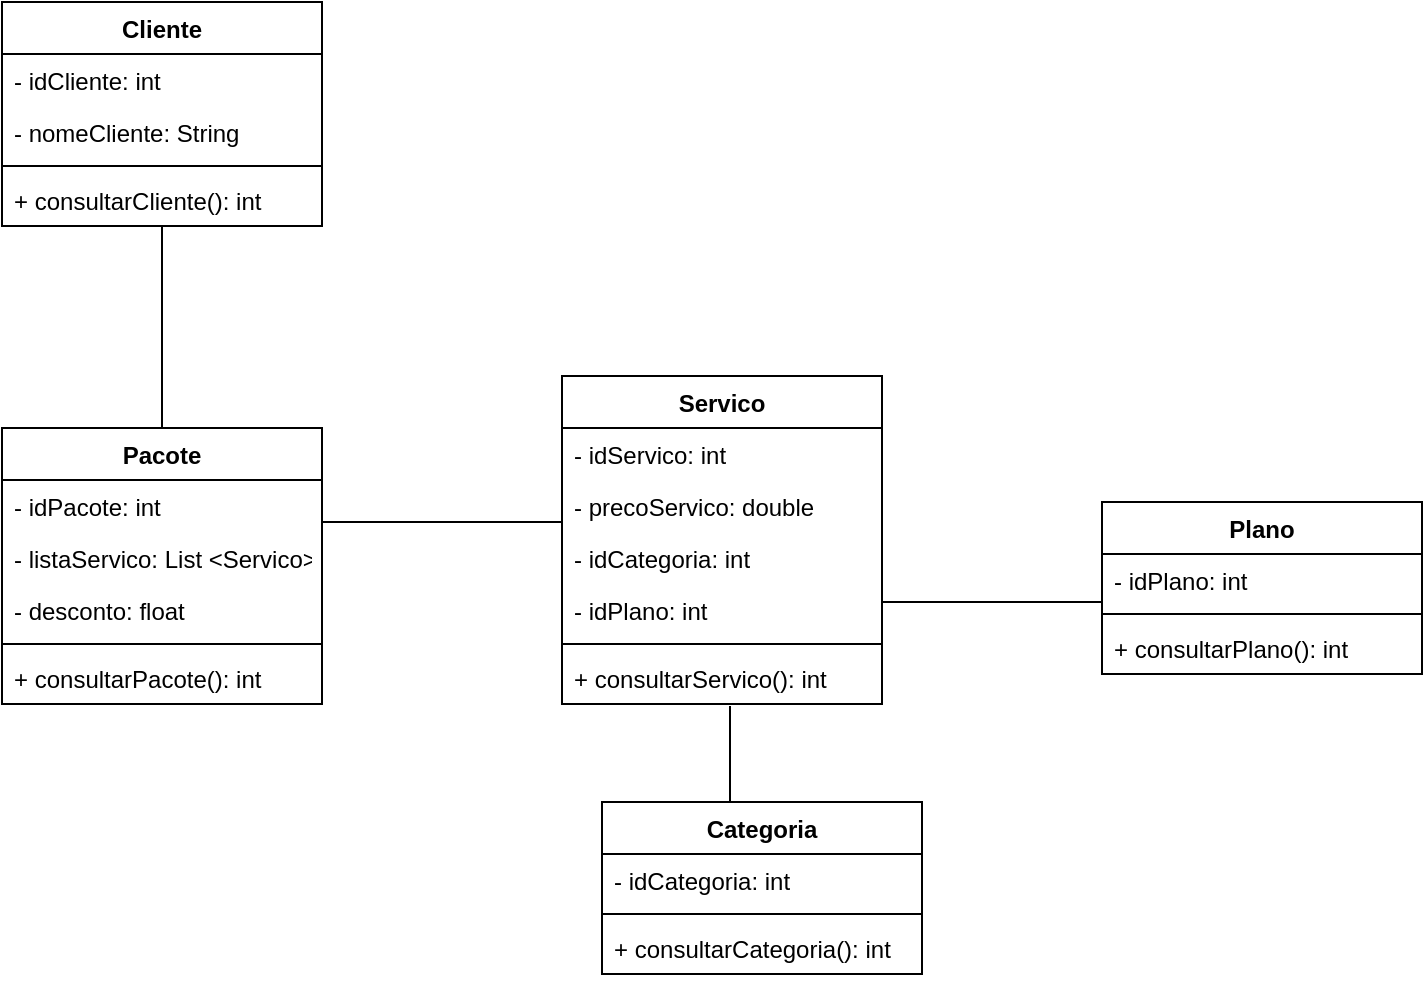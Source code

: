 <mxfile version="18.0.1" type="device"><diagram id="zneh546-bQJ7v0ZKq4Ch" name="Page-1"><mxGraphModel dx="868" dy="460" grid="1" gridSize="10" guides="1" tooltips="1" connect="1" arrows="1" fold="1" page="1" pageScale="1" pageWidth="827" pageHeight="1169" math="0" shadow="0"><root><mxCell id="0"/><mxCell id="1" parent="0"/><mxCell id="E9_sAJGSgpdSHwTpFQok-1" value="Cliente" style="swimlane;fontStyle=1;align=center;verticalAlign=top;childLayout=stackLayout;horizontal=1;startSize=26;horizontalStack=0;resizeParent=1;resizeParentMax=0;resizeLast=0;collapsible=1;marginBottom=0;" parent="1" vertex="1"><mxGeometry x="80" y="20" width="160" height="112" as="geometry"/></mxCell><mxCell id="E9_sAJGSgpdSHwTpFQok-2" value="- idCliente: int" style="text;strokeColor=none;fillColor=none;align=left;verticalAlign=top;spacingLeft=4;spacingRight=4;overflow=hidden;rotatable=0;points=[[0,0.5],[1,0.5]];portConstraint=eastwest;" parent="E9_sAJGSgpdSHwTpFQok-1" vertex="1"><mxGeometry y="26" width="160" height="26" as="geometry"/></mxCell><mxCell id="E9_sAJGSgpdSHwTpFQok-21" value="- nomeCliente: String" style="text;strokeColor=none;fillColor=none;align=left;verticalAlign=top;spacingLeft=4;spacingRight=4;overflow=hidden;rotatable=0;points=[[0,0.5],[1,0.5]];portConstraint=eastwest;" parent="E9_sAJGSgpdSHwTpFQok-1" vertex="1"><mxGeometry y="52" width="160" height="26" as="geometry"/></mxCell><mxCell id="E9_sAJGSgpdSHwTpFQok-3" value="" style="line;strokeWidth=1;fillColor=none;align=left;verticalAlign=middle;spacingTop=-1;spacingLeft=3;spacingRight=3;rotatable=0;labelPosition=right;points=[];portConstraint=eastwest;" parent="E9_sAJGSgpdSHwTpFQok-1" vertex="1"><mxGeometry y="78" width="160" height="8" as="geometry"/></mxCell><mxCell id="E9_sAJGSgpdSHwTpFQok-4" value="+ consultarCliente(): int" style="text;strokeColor=none;fillColor=none;align=left;verticalAlign=top;spacingLeft=4;spacingRight=4;overflow=hidden;rotatable=0;points=[[0,0.5],[1,0.5]];portConstraint=eastwest;" parent="E9_sAJGSgpdSHwTpFQok-1" vertex="1"><mxGeometry y="86" width="160" height="26" as="geometry"/></mxCell><mxCell id="E9_sAJGSgpdSHwTpFQok-5" value="Pacote&#10;" style="swimlane;fontStyle=1;align=center;verticalAlign=top;childLayout=stackLayout;horizontal=1;startSize=26;horizontalStack=0;resizeParent=1;resizeParentMax=0;resizeLast=0;collapsible=1;marginBottom=0;" parent="1" vertex="1"><mxGeometry x="80" y="233" width="160" height="138" as="geometry"/></mxCell><mxCell id="E9_sAJGSgpdSHwTpFQok-28" value="- idPacote: int" style="text;strokeColor=none;fillColor=none;align=left;verticalAlign=top;spacingLeft=4;spacingRight=4;overflow=hidden;rotatable=0;points=[[0,0.5],[1,0.5]];portConstraint=eastwest;" parent="E9_sAJGSgpdSHwTpFQok-5" vertex="1"><mxGeometry y="26" width="160" height="26" as="geometry"/></mxCell><mxCell id="E9_sAJGSgpdSHwTpFQok-29" value="- listaServico: List &lt;Servico&gt;" style="text;strokeColor=none;fillColor=none;align=left;verticalAlign=top;spacingLeft=4;spacingRight=4;overflow=hidden;rotatable=0;points=[[0,0.5],[1,0.5]];portConstraint=eastwest;" parent="E9_sAJGSgpdSHwTpFQok-5" vertex="1"><mxGeometry y="52" width="160" height="26" as="geometry"/></mxCell><mxCell id="E9_sAJGSgpdSHwTpFQok-30" value="- desconto: float" style="text;strokeColor=none;fillColor=none;align=left;verticalAlign=top;spacingLeft=4;spacingRight=4;overflow=hidden;rotatable=0;points=[[0,0.5],[1,0.5]];portConstraint=eastwest;" parent="E9_sAJGSgpdSHwTpFQok-5" vertex="1"><mxGeometry y="78" width="160" height="26" as="geometry"/></mxCell><mxCell id="E9_sAJGSgpdSHwTpFQok-7" value="" style="line;strokeWidth=1;fillColor=none;align=left;verticalAlign=middle;spacingTop=-1;spacingLeft=3;spacingRight=3;rotatable=0;labelPosition=right;points=[];portConstraint=eastwest;" parent="E9_sAJGSgpdSHwTpFQok-5" vertex="1"><mxGeometry y="104" width="160" height="8" as="geometry"/></mxCell><mxCell id="E9_sAJGSgpdSHwTpFQok-8" value="+ consultarPacote(): int" style="text;strokeColor=none;fillColor=none;align=left;verticalAlign=top;spacingLeft=4;spacingRight=4;overflow=hidden;rotatable=0;points=[[0,0.5],[1,0.5]];portConstraint=eastwest;" parent="E9_sAJGSgpdSHwTpFQok-5" vertex="1"><mxGeometry y="112" width="160" height="26" as="geometry"/></mxCell><mxCell id="E9_sAJGSgpdSHwTpFQok-9" value="Servico" style="swimlane;fontStyle=1;align=center;verticalAlign=top;childLayout=stackLayout;horizontal=1;startSize=26;horizontalStack=0;resizeParent=1;resizeParentMax=0;resizeLast=0;collapsible=1;marginBottom=0;" parent="1" vertex="1"><mxGeometry x="360" y="207" width="160" height="164" as="geometry"/></mxCell><mxCell id="E9_sAJGSgpdSHwTpFQok-34" value="- idServico: int" style="text;strokeColor=none;fillColor=none;align=left;verticalAlign=top;spacingLeft=4;spacingRight=4;overflow=hidden;rotatable=0;points=[[0,0.5],[1,0.5]];portConstraint=eastwest;" parent="E9_sAJGSgpdSHwTpFQok-9" vertex="1"><mxGeometry y="26" width="160" height="26" as="geometry"/></mxCell><mxCell id="E9_sAJGSgpdSHwTpFQok-36" value="- precoServico: double" style="text;strokeColor=none;fillColor=none;align=left;verticalAlign=top;spacingLeft=4;spacingRight=4;overflow=hidden;rotatable=0;points=[[0,0.5],[1,0.5]];portConstraint=eastwest;" parent="E9_sAJGSgpdSHwTpFQok-9" vertex="1"><mxGeometry y="52" width="160" height="26" as="geometry"/></mxCell><mxCell id="E9_sAJGSgpdSHwTpFQok-48" value="- idCategoria: int" style="text;strokeColor=none;fillColor=none;align=left;verticalAlign=top;spacingLeft=4;spacingRight=4;overflow=hidden;rotatable=0;points=[[0,0.5],[1,0.5]];portConstraint=eastwest;" parent="E9_sAJGSgpdSHwTpFQok-9" vertex="1"><mxGeometry y="78" width="160" height="26" as="geometry"/></mxCell><mxCell id="E9_sAJGSgpdSHwTpFQok-49" value="- idPlano: int" style="text;strokeColor=none;fillColor=none;align=left;verticalAlign=top;spacingLeft=4;spacingRight=4;overflow=hidden;rotatable=0;points=[[0,0.5],[1,0.5]];portConstraint=eastwest;" parent="E9_sAJGSgpdSHwTpFQok-9" vertex="1"><mxGeometry y="104" width="160" height="26" as="geometry"/></mxCell><mxCell id="E9_sAJGSgpdSHwTpFQok-11" value="" style="line;strokeWidth=1;fillColor=none;align=left;verticalAlign=middle;spacingTop=-1;spacingLeft=3;spacingRight=3;rotatable=0;labelPosition=right;points=[];portConstraint=eastwest;" parent="E9_sAJGSgpdSHwTpFQok-9" vertex="1"><mxGeometry y="130" width="160" height="8" as="geometry"/></mxCell><mxCell id="E9_sAJGSgpdSHwTpFQok-12" value="+ consultarServico(): int" style="text;strokeColor=none;fillColor=none;align=left;verticalAlign=top;spacingLeft=4;spacingRight=4;overflow=hidden;rotatable=0;points=[[0,0.5],[1,0.5]];portConstraint=eastwest;" parent="E9_sAJGSgpdSHwTpFQok-9" vertex="1"><mxGeometry y="138" width="160" height="26" as="geometry"/></mxCell><mxCell id="E9_sAJGSgpdSHwTpFQok-13" value="Categoria" style="swimlane;fontStyle=1;align=center;verticalAlign=top;childLayout=stackLayout;horizontal=1;startSize=26;horizontalStack=0;resizeParent=1;resizeParentMax=0;resizeLast=0;collapsible=1;marginBottom=0;" parent="1" vertex="1"><mxGeometry x="380" y="420" width="160" height="86" as="geometry"/></mxCell><mxCell id="E9_sAJGSgpdSHwTpFQok-43" value="- idCategoria: int" style="text;strokeColor=none;fillColor=none;align=left;verticalAlign=top;spacingLeft=4;spacingRight=4;overflow=hidden;rotatable=0;points=[[0,0.5],[1,0.5]];portConstraint=eastwest;" parent="E9_sAJGSgpdSHwTpFQok-13" vertex="1"><mxGeometry y="26" width="160" height="26" as="geometry"/></mxCell><mxCell id="E9_sAJGSgpdSHwTpFQok-15" value="" style="line;strokeWidth=1;fillColor=none;align=left;verticalAlign=middle;spacingTop=-1;spacingLeft=3;spacingRight=3;rotatable=0;labelPosition=right;points=[];portConstraint=eastwest;" parent="E9_sAJGSgpdSHwTpFQok-13" vertex="1"><mxGeometry y="52" width="160" height="8" as="geometry"/></mxCell><mxCell id="E9_sAJGSgpdSHwTpFQok-16" value="+ consultarCategoria(): int" style="text;strokeColor=none;fillColor=none;align=left;verticalAlign=top;spacingLeft=4;spacingRight=4;overflow=hidden;rotatable=0;points=[[0,0.5],[1,0.5]];portConstraint=eastwest;" parent="E9_sAJGSgpdSHwTpFQok-13" vertex="1"><mxGeometry y="60" width="160" height="26" as="geometry"/></mxCell><mxCell id="E9_sAJGSgpdSHwTpFQok-17" value="Plano" style="swimlane;fontStyle=1;align=center;verticalAlign=top;childLayout=stackLayout;horizontal=1;startSize=26;horizontalStack=0;resizeParent=1;resizeParentMax=0;resizeLast=0;collapsible=1;marginBottom=0;" parent="1" vertex="1"><mxGeometry x="630" y="270" width="160" height="86" as="geometry"/></mxCell><mxCell id="E9_sAJGSgpdSHwTpFQok-44" value="- idPlano: int" style="text;strokeColor=none;fillColor=none;align=left;verticalAlign=top;spacingLeft=4;spacingRight=4;overflow=hidden;rotatable=0;points=[[0,0.5],[1,0.5]];portConstraint=eastwest;" parent="E9_sAJGSgpdSHwTpFQok-17" vertex="1"><mxGeometry y="26" width="160" height="26" as="geometry"/></mxCell><mxCell id="E9_sAJGSgpdSHwTpFQok-19" value="" style="line;strokeWidth=1;fillColor=none;align=left;verticalAlign=middle;spacingTop=-1;spacingLeft=3;spacingRight=3;rotatable=0;labelPosition=right;points=[];portConstraint=eastwest;" parent="E9_sAJGSgpdSHwTpFQok-17" vertex="1"><mxGeometry y="52" width="160" height="8" as="geometry"/></mxCell><mxCell id="E9_sAJGSgpdSHwTpFQok-20" value="+ consultarPlano(): int" style="text;strokeColor=none;fillColor=none;align=left;verticalAlign=top;spacingLeft=4;spacingRight=4;overflow=hidden;rotatable=0;points=[[0,0.5],[1,0.5]];portConstraint=eastwest;" parent="E9_sAJGSgpdSHwTpFQok-17" vertex="1"><mxGeometry y="60" width="160" height="26" as="geometry"/></mxCell><mxCell id="E9_sAJGSgpdSHwTpFQok-25" value="" style="endArrow=none;html=1;edgeStyle=orthogonalEdgeStyle;rounded=0;entryX=0.581;entryY=1;entryDx=0;entryDy=0;entryPerimeter=0;" parent="1" source="E9_sAJGSgpdSHwTpFQok-5" target="E9_sAJGSgpdSHwTpFQok-4" edge="1"><mxGeometry relative="1" as="geometry"><mxPoint x="80" y="190" as="sourcePoint"/><mxPoint x="240" y="190" as="targetPoint"/><Array as="points"><mxPoint x="160" y="132"/></Array></mxGeometry></mxCell><mxCell id="E9_sAJGSgpdSHwTpFQok-31" value="" style="endArrow=none;html=1;edgeStyle=orthogonalEdgeStyle;rounded=0;exitX=1;exitY=0.5;exitDx=0;exitDy=0;entryX=0;entryY=0.5;entryDx=0;entryDy=0;" parent="1" source="E9_sAJGSgpdSHwTpFQok-29" target="E9_sAJGSgpdSHwTpFQok-36" edge="1"><mxGeometry relative="1" as="geometry"><mxPoint x="330" y="320" as="sourcePoint"/><mxPoint x="340" y="280" as="targetPoint"/><Array as="points"><mxPoint x="240" y="280"/><mxPoint x="360" y="280"/></Array></mxGeometry></mxCell><mxCell id="E9_sAJGSgpdSHwTpFQok-55" value="" style="endArrow=none;html=1;edgeStyle=orthogonalEdgeStyle;rounded=0;entryX=0.525;entryY=1.038;entryDx=0;entryDy=0;entryPerimeter=0;" parent="1" source="E9_sAJGSgpdSHwTpFQok-13" target="E9_sAJGSgpdSHwTpFQok-12" edge="1"><mxGeometry relative="1" as="geometry"><mxPoint x="444" y="460" as="sourcePoint"/><mxPoint x="444" y="380" as="targetPoint"/><Array as="points"><mxPoint x="444" y="410"/><mxPoint x="444" y="410"/></Array></mxGeometry></mxCell><mxCell id="E9_sAJGSgpdSHwTpFQok-56" value="" style="endArrow=none;html=1;edgeStyle=orthogonalEdgeStyle;rounded=0;exitX=1;exitY=0.5;exitDx=0;exitDy=0;entryX=0;entryY=0.5;entryDx=0;entryDy=0;" parent="1" source="E9_sAJGSgpdSHwTpFQok-48" target="E9_sAJGSgpdSHwTpFQok-44" edge="1"><mxGeometry relative="1" as="geometry"><mxPoint x="490" y="326" as="sourcePoint"/><mxPoint x="610" y="300" as="targetPoint"/><Array as="points"><mxPoint x="520" y="320"/><mxPoint x="630" y="320"/></Array></mxGeometry></mxCell></root></mxGraphModel></diagram></mxfile>